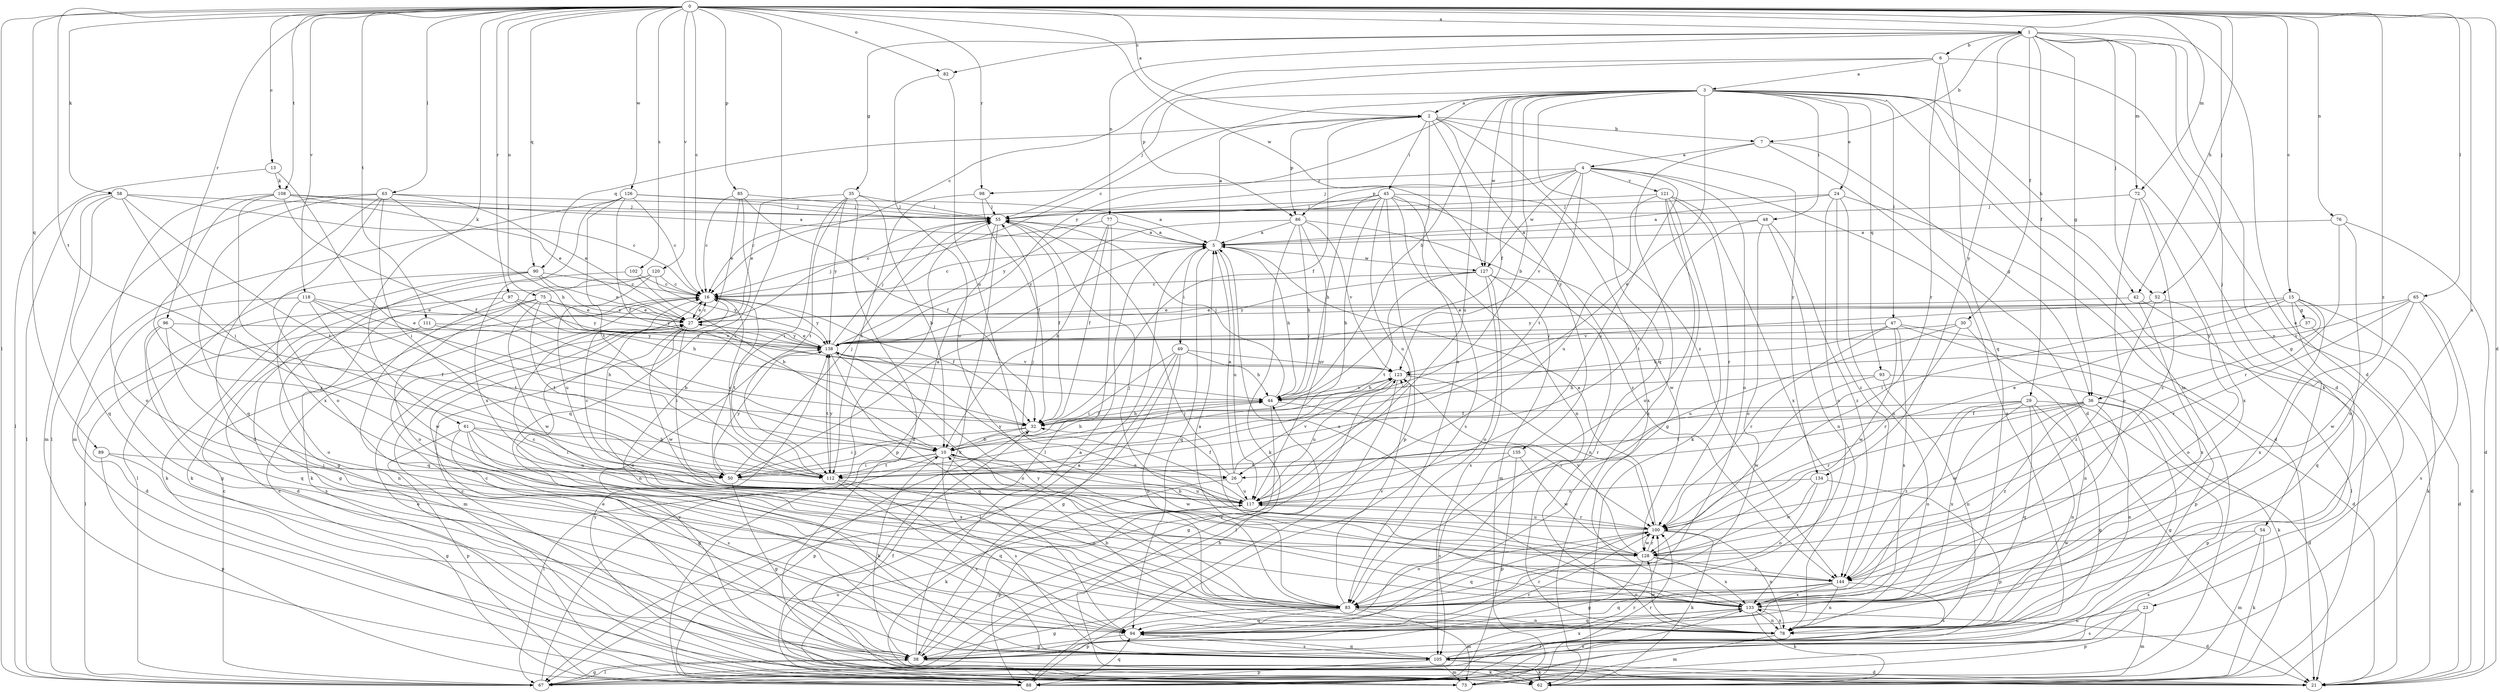 strict digraph  {
0;
1;
2;
3;
4;
5;
6;
7;
10;
13;
15;
16;
21;
23;
24;
26;
27;
29;
30;
32;
35;
36;
37;
38;
42;
44;
45;
47;
48;
49;
50;
52;
54;
55;
58;
61;
62;
63;
65;
67;
72;
73;
75;
76;
77;
78;
82;
83;
85;
86;
88;
89;
90;
93;
94;
96;
97;
98;
100;
102;
105;
108;
111;
112;
117;
118;
120;
121;
123;
126;
127;
128;
133;
134;
135;
138;
144;
0 -> 1  [label=a];
0 -> 2  [label=a];
0 -> 13  [label=c];
0 -> 15  [label=c];
0 -> 16  [label=c];
0 -> 21  [label=d];
0 -> 42  [label=h];
0 -> 52  [label=j];
0 -> 58  [label=k];
0 -> 61  [label=k];
0 -> 63  [label=l];
0 -> 65  [label=l];
0 -> 67  [label=l];
0 -> 72  [label=m];
0 -> 75  [label=n];
0 -> 76  [label=n];
0 -> 82  [label=o];
0 -> 85  [label=p];
0 -> 89  [label=q];
0 -> 90  [label=q];
0 -> 96  [label=r];
0 -> 97  [label=r];
0 -> 98  [label=r];
0 -> 102  [label=s];
0 -> 105  [label=s];
0 -> 108  [label=t];
0 -> 111  [label=t];
0 -> 112  [label=t];
0 -> 118  [label=v];
0 -> 120  [label=v];
0 -> 126  [label=w];
0 -> 127  [label=w];
0 -> 133  [label=x];
0 -> 144  [label=z];
1 -> 6  [label=b];
1 -> 7  [label=b];
1 -> 23  [label=e];
1 -> 29  [label=f];
1 -> 30  [label=f];
1 -> 35  [label=g];
1 -> 36  [label=g];
1 -> 52  [label=j];
1 -> 54  [label=j];
1 -> 72  [label=m];
1 -> 77  [label=n];
1 -> 78  [label=n];
1 -> 82  [label=o];
1 -> 134  [label=y];
2 -> 7  [label=b];
2 -> 32  [label=f];
2 -> 45  [label=i];
2 -> 83  [label=o];
2 -> 86  [label=p];
2 -> 90  [label=q];
2 -> 117  [label=u];
2 -> 134  [label=y];
2 -> 135  [label=y];
2 -> 144  [label=z];
3 -> 2  [label=a];
3 -> 10  [label=b];
3 -> 16  [label=c];
3 -> 21  [label=d];
3 -> 24  [label=e];
3 -> 26  [label=e];
3 -> 32  [label=f];
3 -> 42  [label=h];
3 -> 44  [label=h];
3 -> 47  [label=i];
3 -> 48  [label=i];
3 -> 55  [label=j];
3 -> 62  [label=k];
3 -> 73  [label=m];
3 -> 93  [label=q];
3 -> 94  [label=q];
3 -> 127  [label=w];
3 -> 138  [label=y];
4 -> 55  [label=j];
4 -> 83  [label=o];
4 -> 86  [label=p];
4 -> 98  [label=r];
4 -> 105  [label=s];
4 -> 112  [label=t];
4 -> 117  [label=u];
4 -> 121  [label=v];
4 -> 123  [label=v];
4 -> 127  [label=w];
5 -> 2  [label=a];
5 -> 16  [label=c];
5 -> 44  [label=h];
5 -> 49  [label=i];
5 -> 94  [label=q];
5 -> 117  [label=u];
5 -> 127  [label=w];
6 -> 3  [label=a];
6 -> 16  [label=c];
6 -> 21  [label=d];
6 -> 86  [label=p];
6 -> 94  [label=q];
6 -> 100  [label=r];
7 -> 4  [label=a];
7 -> 21  [label=d];
7 -> 36  [label=g];
7 -> 62  [label=k];
10 -> 26  [label=e];
10 -> 44  [label=h];
10 -> 50  [label=i];
10 -> 67  [label=l];
10 -> 105  [label=s];
10 -> 112  [label=t];
10 -> 128  [label=w];
13 -> 26  [label=e];
13 -> 67  [label=l];
13 -> 108  [label=k];
15 -> 26  [label=e];
15 -> 36  [label=g];
15 -> 37  [label=g];
15 -> 50  [label=i];
15 -> 62  [label=k];
15 -> 94  [label=q];
15 -> 133  [label=x];
15 -> 138  [label=y];
16 -> 27  [label=e];
16 -> 32  [label=f];
16 -> 112  [label=t];
16 -> 138  [label=y];
21 -> 27  [label=e];
23 -> 73  [label=m];
23 -> 78  [label=n];
23 -> 88  [label=p];
23 -> 105  [label=s];
24 -> 5  [label=a];
24 -> 21  [label=d];
24 -> 55  [label=j];
24 -> 78  [label=n];
24 -> 83  [label=o];
24 -> 144  [label=z];
26 -> 5  [label=a];
26 -> 32  [label=f];
26 -> 62  [label=k];
26 -> 117  [label=u];
26 -> 123  [label=v];
27 -> 16  [label=c];
27 -> 50  [label=i];
27 -> 55  [label=j];
27 -> 73  [label=m];
27 -> 78  [label=n];
27 -> 83  [label=o];
27 -> 128  [label=w];
27 -> 138  [label=y];
29 -> 32  [label=f];
29 -> 38  [label=g];
29 -> 78  [label=n];
29 -> 83  [label=o];
29 -> 88  [label=p];
29 -> 94  [label=q];
29 -> 133  [label=x];
29 -> 144  [label=z];
30 -> 78  [label=n];
30 -> 100  [label=r];
30 -> 117  [label=u];
30 -> 138  [label=y];
32 -> 10  [label=b];
32 -> 44  [label=h];
32 -> 50  [label=i];
32 -> 88  [label=p];
35 -> 10  [label=b];
35 -> 21  [label=d];
35 -> 27  [label=e];
35 -> 50  [label=i];
35 -> 55  [label=j];
35 -> 112  [label=t];
35 -> 138  [label=y];
36 -> 21  [label=d];
36 -> 32  [label=f];
36 -> 38  [label=g];
36 -> 78  [label=n];
36 -> 100  [label=r];
36 -> 112  [label=t];
36 -> 128  [label=w];
36 -> 144  [label=z];
37 -> 21  [label=d];
37 -> 138  [label=y];
38 -> 5  [label=a];
38 -> 10  [label=b];
38 -> 62  [label=k];
38 -> 67  [label=l];
38 -> 100  [label=r];
38 -> 123  [label=v];
42 -> 27  [label=e];
42 -> 67  [label=l];
42 -> 133  [label=x];
44 -> 32  [label=f];
44 -> 38  [label=g];
44 -> 55  [label=j];
44 -> 100  [label=r];
44 -> 123  [label=v];
45 -> 10  [label=b];
45 -> 16  [label=c];
45 -> 44  [label=h];
45 -> 55  [label=j];
45 -> 78  [label=n];
45 -> 88  [label=p];
45 -> 105  [label=s];
45 -> 117  [label=u];
45 -> 133  [label=x];
45 -> 138  [label=y];
45 -> 144  [label=z];
47 -> 21  [label=d];
47 -> 44  [label=h];
47 -> 88  [label=p];
47 -> 100  [label=r];
47 -> 128  [label=w];
47 -> 133  [label=x];
47 -> 138  [label=y];
48 -> 5  [label=a];
48 -> 78  [label=n];
48 -> 83  [label=o];
48 -> 112  [label=t];
48 -> 144  [label=z];
49 -> 38  [label=g];
49 -> 44  [label=h];
49 -> 50  [label=i];
49 -> 67  [label=l];
49 -> 78  [label=n];
49 -> 123  [label=v];
50 -> 5  [label=a];
50 -> 38  [label=g];
50 -> 55  [label=j];
50 -> 117  [label=u];
50 -> 138  [label=y];
52 -> 27  [label=e];
52 -> 83  [label=o];
52 -> 123  [label=v];
52 -> 144  [label=z];
54 -> 62  [label=k];
54 -> 73  [label=m];
54 -> 105  [label=s];
54 -> 128  [label=w];
55 -> 5  [label=a];
55 -> 32  [label=f];
55 -> 62  [label=k];
55 -> 88  [label=p];
58 -> 16  [label=c];
58 -> 50  [label=i];
58 -> 55  [label=j];
58 -> 67  [label=l];
58 -> 73  [label=m];
58 -> 94  [label=q];
58 -> 112  [label=t];
61 -> 10  [label=b];
61 -> 38  [label=g];
61 -> 50  [label=i];
61 -> 88  [label=p];
61 -> 105  [label=s];
61 -> 117  [label=u];
61 -> 133  [label=x];
62 -> 16  [label=c];
62 -> 138  [label=y];
63 -> 21  [label=d];
63 -> 27  [label=e];
63 -> 44  [label=h];
63 -> 50  [label=i];
63 -> 55  [label=j];
63 -> 67  [label=l];
63 -> 83  [label=o];
63 -> 94  [label=q];
65 -> 21  [label=d];
65 -> 27  [label=e];
65 -> 100  [label=r];
65 -> 105  [label=s];
65 -> 123  [label=v];
65 -> 128  [label=w];
67 -> 16  [label=c];
67 -> 38  [label=g];
67 -> 44  [label=h];
67 -> 55  [label=j];
67 -> 100  [label=r];
72 -> 55  [label=j];
72 -> 83  [label=o];
72 -> 133  [label=x];
72 -> 144  [label=z];
73 -> 27  [label=e];
73 -> 32  [label=f];
73 -> 100  [label=r];
73 -> 138  [label=y];
75 -> 21  [label=d];
75 -> 27  [label=e];
75 -> 38  [label=g];
75 -> 112  [label=t];
75 -> 123  [label=v];
75 -> 128  [label=w];
75 -> 138  [label=y];
76 -> 5  [label=a];
76 -> 21  [label=d];
76 -> 83  [label=o];
76 -> 100  [label=r];
77 -> 5  [label=a];
77 -> 10  [label=b];
77 -> 16  [label=c];
77 -> 32  [label=f];
77 -> 67  [label=l];
78 -> 10  [label=b];
78 -> 73  [label=m];
78 -> 128  [label=w];
78 -> 133  [label=x];
82 -> 83  [label=o];
82 -> 117  [label=u];
83 -> 5  [label=a];
83 -> 38  [label=g];
83 -> 73  [label=m];
83 -> 78  [label=n];
83 -> 88  [label=p];
83 -> 94  [label=q];
83 -> 123  [label=v];
83 -> 138  [label=y];
85 -> 16  [label=c];
85 -> 27  [label=e];
85 -> 32  [label=f];
85 -> 55  [label=j];
85 -> 94  [label=q];
86 -> 5  [label=a];
86 -> 44  [label=h];
86 -> 62  [label=k];
86 -> 117  [label=u];
86 -> 123  [label=v];
86 -> 128  [label=w];
86 -> 138  [label=y];
88 -> 5  [label=a];
88 -> 16  [label=c];
88 -> 94  [label=q];
88 -> 117  [label=u];
88 -> 133  [label=x];
89 -> 38  [label=g];
89 -> 50  [label=i];
89 -> 88  [label=p];
90 -> 16  [label=c];
90 -> 27  [label=e];
90 -> 38  [label=g];
90 -> 62  [label=k];
90 -> 67  [label=l];
90 -> 138  [label=y];
93 -> 44  [label=h];
93 -> 62  [label=k];
93 -> 78  [label=n];
93 -> 128  [label=w];
94 -> 38  [label=g];
94 -> 100  [label=r];
94 -> 105  [label=s];
96 -> 32  [label=f];
96 -> 78  [label=n];
96 -> 94  [label=q];
96 -> 105  [label=s];
96 -> 138  [label=y];
97 -> 21  [label=d];
97 -> 27  [label=e];
97 -> 44  [label=h];
97 -> 94  [label=q];
97 -> 138  [label=y];
98 -> 32  [label=f];
98 -> 55  [label=j];
98 -> 112  [label=t];
100 -> 5  [label=a];
100 -> 10  [label=b];
100 -> 62  [label=k];
100 -> 78  [label=n];
100 -> 83  [label=o];
100 -> 94  [label=q];
100 -> 117  [label=u];
100 -> 128  [label=w];
102 -> 10  [label=b];
102 -> 16  [label=c];
102 -> 62  [label=k];
105 -> 16  [label=c];
105 -> 21  [label=d];
105 -> 62  [label=k];
105 -> 73  [label=m];
105 -> 88  [label=p];
105 -> 94  [label=q];
105 -> 133  [label=x];
108 -> 5  [label=a];
108 -> 27  [label=e];
108 -> 32  [label=f];
108 -> 55  [label=j];
108 -> 83  [label=o];
108 -> 133  [label=x];
108 -> 144  [label=z];
111 -> 10  [label=b];
111 -> 67  [label=l];
111 -> 138  [label=y];
112 -> 16  [label=c];
112 -> 83  [label=o];
112 -> 94  [label=q];
112 -> 105  [label=s];
112 -> 138  [label=y];
117 -> 16  [label=c];
117 -> 55  [label=j];
117 -> 88  [label=p];
117 -> 100  [label=r];
117 -> 138  [label=y];
118 -> 10  [label=b];
118 -> 27  [label=e];
118 -> 38  [label=g];
118 -> 83  [label=o];
118 -> 112  [label=t];
118 -> 128  [label=w];
120 -> 16  [label=c];
120 -> 62  [label=k];
120 -> 83  [label=o];
120 -> 117  [label=u];
120 -> 138  [label=y];
121 -> 38  [label=g];
121 -> 55  [label=j];
121 -> 62  [label=k];
121 -> 83  [label=o];
121 -> 100  [label=r];
121 -> 117  [label=u];
121 -> 133  [label=x];
123 -> 44  [label=h];
123 -> 67  [label=l];
123 -> 100  [label=r];
123 -> 117  [label=u];
126 -> 5  [label=a];
126 -> 16  [label=c];
126 -> 32  [label=f];
126 -> 55  [label=j];
126 -> 73  [label=m];
126 -> 112  [label=t];
126 -> 133  [label=x];
127 -> 16  [label=c];
127 -> 73  [label=m];
127 -> 78  [label=n];
127 -> 83  [label=o];
127 -> 105  [label=s];
127 -> 112  [label=t];
127 -> 138  [label=y];
128 -> 38  [label=g];
128 -> 55  [label=j];
128 -> 100  [label=r];
128 -> 123  [label=v];
128 -> 133  [label=x];
128 -> 144  [label=z];
133 -> 5  [label=a];
133 -> 21  [label=d];
133 -> 55  [label=j];
133 -> 62  [label=k];
133 -> 67  [label=l];
133 -> 78  [label=n];
133 -> 94  [label=q];
134 -> 83  [label=o];
134 -> 88  [label=p];
134 -> 117  [label=u];
134 -> 128  [label=w];
135 -> 88  [label=p];
135 -> 105  [label=s];
135 -> 112  [label=t];
135 -> 128  [label=w];
138 -> 27  [label=e];
138 -> 55  [label=j];
138 -> 83  [label=o];
138 -> 94  [label=q];
138 -> 112  [label=t];
138 -> 123  [label=v];
144 -> 16  [label=c];
144 -> 78  [label=n];
144 -> 83  [label=o];
144 -> 94  [label=q];
144 -> 105  [label=s];
144 -> 133  [label=x];
}
